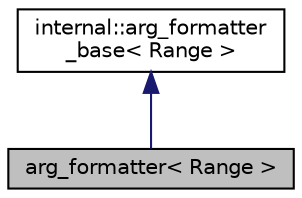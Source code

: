 digraph "arg_formatter&lt; Range &gt;"
{
  edge [fontname="Helvetica",fontsize="10",labelfontname="Helvetica",labelfontsize="10"];
  node [fontname="Helvetica",fontsize="10",shape=record];
  Node0 [label="arg_formatter\< Range \>",height=0.2,width=0.4,color="black", fillcolor="grey75", style="filled", fontcolor="black"];
  Node1 -> Node0 [dir="back",color="midnightblue",fontsize="10",style="solid",fontname="Helvetica"];
  Node1 [label="internal::arg_formatter\l_base\< Range \>",height=0.2,width=0.4,color="black", fillcolor="white", style="filled",URL="$classinternal_1_1arg__formatter__base.html"];
}
